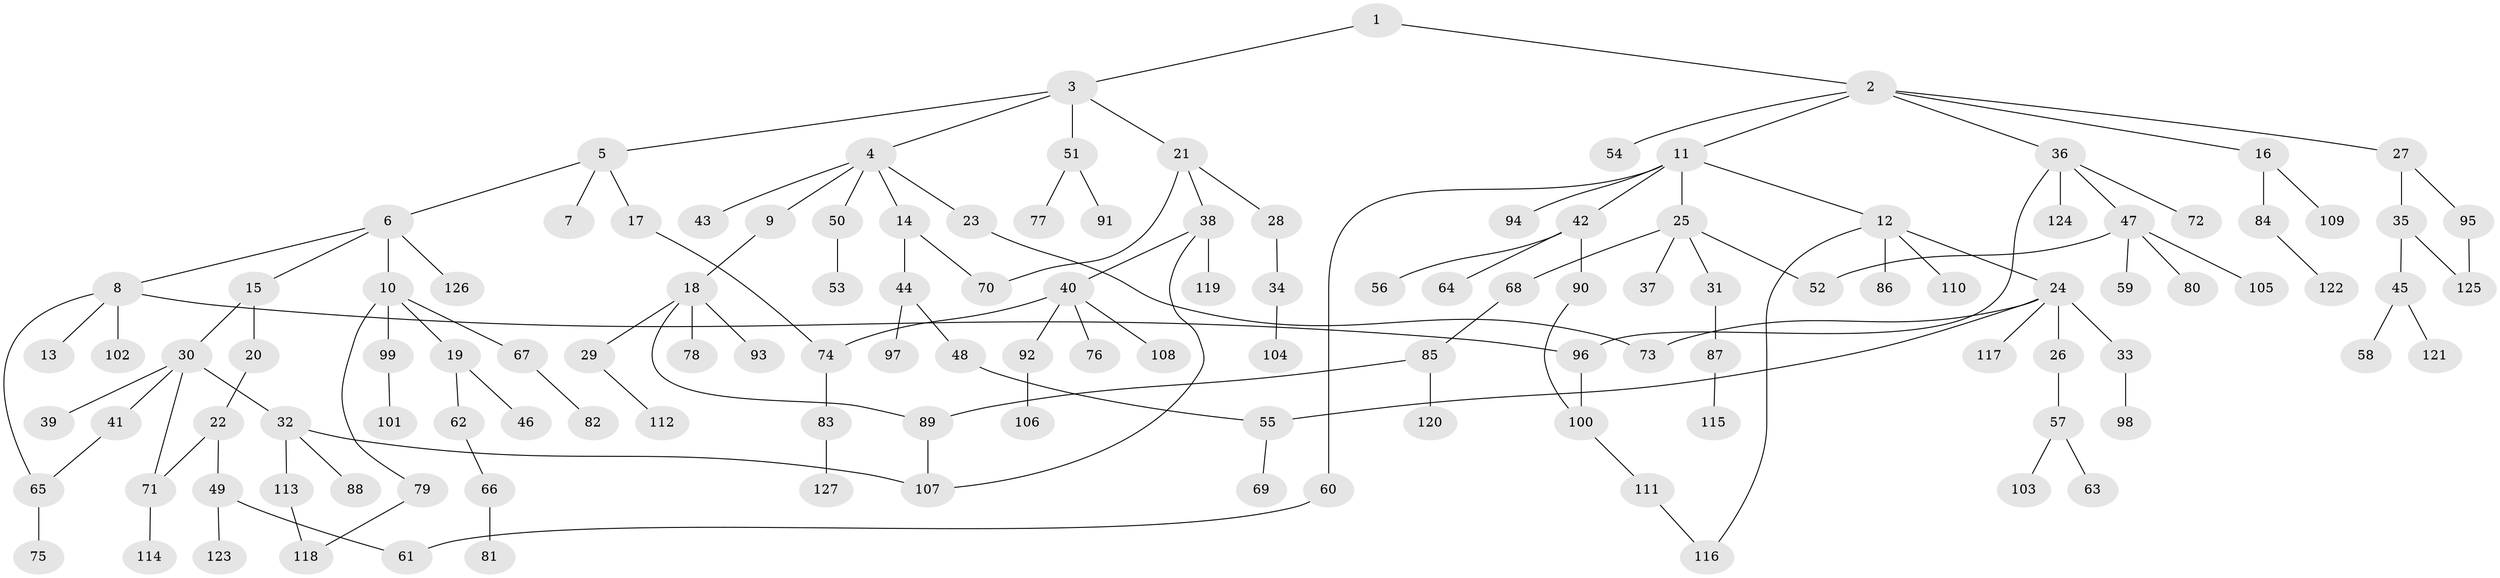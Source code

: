 // Generated by graph-tools (version 1.1) at 2025/49/03/09/25 03:49:26]
// undirected, 127 vertices, 142 edges
graph export_dot {
graph [start="1"]
  node [color=gray90,style=filled];
  1;
  2;
  3;
  4;
  5;
  6;
  7;
  8;
  9;
  10;
  11;
  12;
  13;
  14;
  15;
  16;
  17;
  18;
  19;
  20;
  21;
  22;
  23;
  24;
  25;
  26;
  27;
  28;
  29;
  30;
  31;
  32;
  33;
  34;
  35;
  36;
  37;
  38;
  39;
  40;
  41;
  42;
  43;
  44;
  45;
  46;
  47;
  48;
  49;
  50;
  51;
  52;
  53;
  54;
  55;
  56;
  57;
  58;
  59;
  60;
  61;
  62;
  63;
  64;
  65;
  66;
  67;
  68;
  69;
  70;
  71;
  72;
  73;
  74;
  75;
  76;
  77;
  78;
  79;
  80;
  81;
  82;
  83;
  84;
  85;
  86;
  87;
  88;
  89;
  90;
  91;
  92;
  93;
  94;
  95;
  96;
  97;
  98;
  99;
  100;
  101;
  102;
  103;
  104;
  105;
  106;
  107;
  108;
  109;
  110;
  111;
  112;
  113;
  114;
  115;
  116;
  117;
  118;
  119;
  120;
  121;
  122;
  123;
  124;
  125;
  126;
  127;
  1 -- 2;
  1 -- 3;
  2 -- 11;
  2 -- 16;
  2 -- 27;
  2 -- 36;
  2 -- 54;
  3 -- 4;
  3 -- 5;
  3 -- 21;
  3 -- 51;
  4 -- 9;
  4 -- 14;
  4 -- 23;
  4 -- 43;
  4 -- 50;
  5 -- 6;
  5 -- 7;
  5 -- 17;
  6 -- 8;
  6 -- 10;
  6 -- 15;
  6 -- 126;
  8 -- 13;
  8 -- 65;
  8 -- 102;
  8 -- 96;
  9 -- 18;
  10 -- 19;
  10 -- 67;
  10 -- 79;
  10 -- 99;
  11 -- 12;
  11 -- 25;
  11 -- 42;
  11 -- 60;
  11 -- 94;
  12 -- 24;
  12 -- 86;
  12 -- 110;
  12 -- 116;
  14 -- 44;
  14 -- 70;
  15 -- 20;
  15 -- 30;
  16 -- 84;
  16 -- 109;
  17 -- 74;
  18 -- 29;
  18 -- 78;
  18 -- 93;
  18 -- 89;
  19 -- 46;
  19 -- 62;
  20 -- 22;
  21 -- 28;
  21 -- 38;
  21 -- 70;
  22 -- 49;
  22 -- 71;
  23 -- 73;
  24 -- 26;
  24 -- 33;
  24 -- 73;
  24 -- 117;
  24 -- 55;
  25 -- 31;
  25 -- 37;
  25 -- 52;
  25 -- 68;
  26 -- 57;
  27 -- 35;
  27 -- 95;
  28 -- 34;
  29 -- 112;
  30 -- 32;
  30 -- 39;
  30 -- 41;
  30 -- 71;
  31 -- 87;
  32 -- 88;
  32 -- 107;
  32 -- 113;
  33 -- 98;
  34 -- 104;
  35 -- 45;
  35 -- 125;
  36 -- 47;
  36 -- 72;
  36 -- 96;
  36 -- 124;
  38 -- 40;
  38 -- 119;
  38 -- 107;
  40 -- 76;
  40 -- 92;
  40 -- 108;
  40 -- 74;
  41 -- 65;
  42 -- 56;
  42 -- 64;
  42 -- 90;
  44 -- 48;
  44 -- 97;
  45 -- 58;
  45 -- 121;
  47 -- 59;
  47 -- 80;
  47 -- 105;
  47 -- 52;
  48 -- 55;
  49 -- 61;
  49 -- 123;
  50 -- 53;
  51 -- 77;
  51 -- 91;
  55 -- 69;
  57 -- 63;
  57 -- 103;
  60 -- 61;
  62 -- 66;
  65 -- 75;
  66 -- 81;
  67 -- 82;
  68 -- 85;
  71 -- 114;
  74 -- 83;
  79 -- 118;
  83 -- 127;
  84 -- 122;
  85 -- 89;
  85 -- 120;
  87 -- 115;
  89 -- 107;
  90 -- 100;
  92 -- 106;
  95 -- 125;
  96 -- 100;
  99 -- 101;
  100 -- 111;
  111 -- 116;
  113 -- 118;
}
